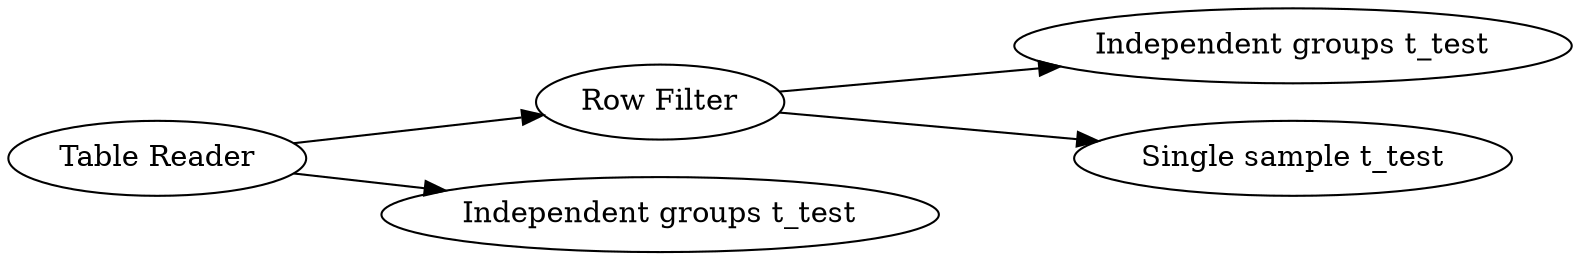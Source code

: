 digraph {
	15 -> 17
	15 -> 14
	18 -> 16
	18 -> 15
	16 [label="Independent groups t_test"]
	18 [label="Table Reader"]
	15 [label="Row Filter"]
	14 [label="Single sample t_test"]
	17 [label="Independent groups t_test"]
	rankdir=LR
}
